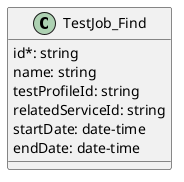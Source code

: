 @startuml useCase8Model

class TestJob_Find {

    id*: string
    name: string
    testProfileId: string
    relatedServiceId: string
    startDate: date-time
    endDate: date-time
}

@enduml